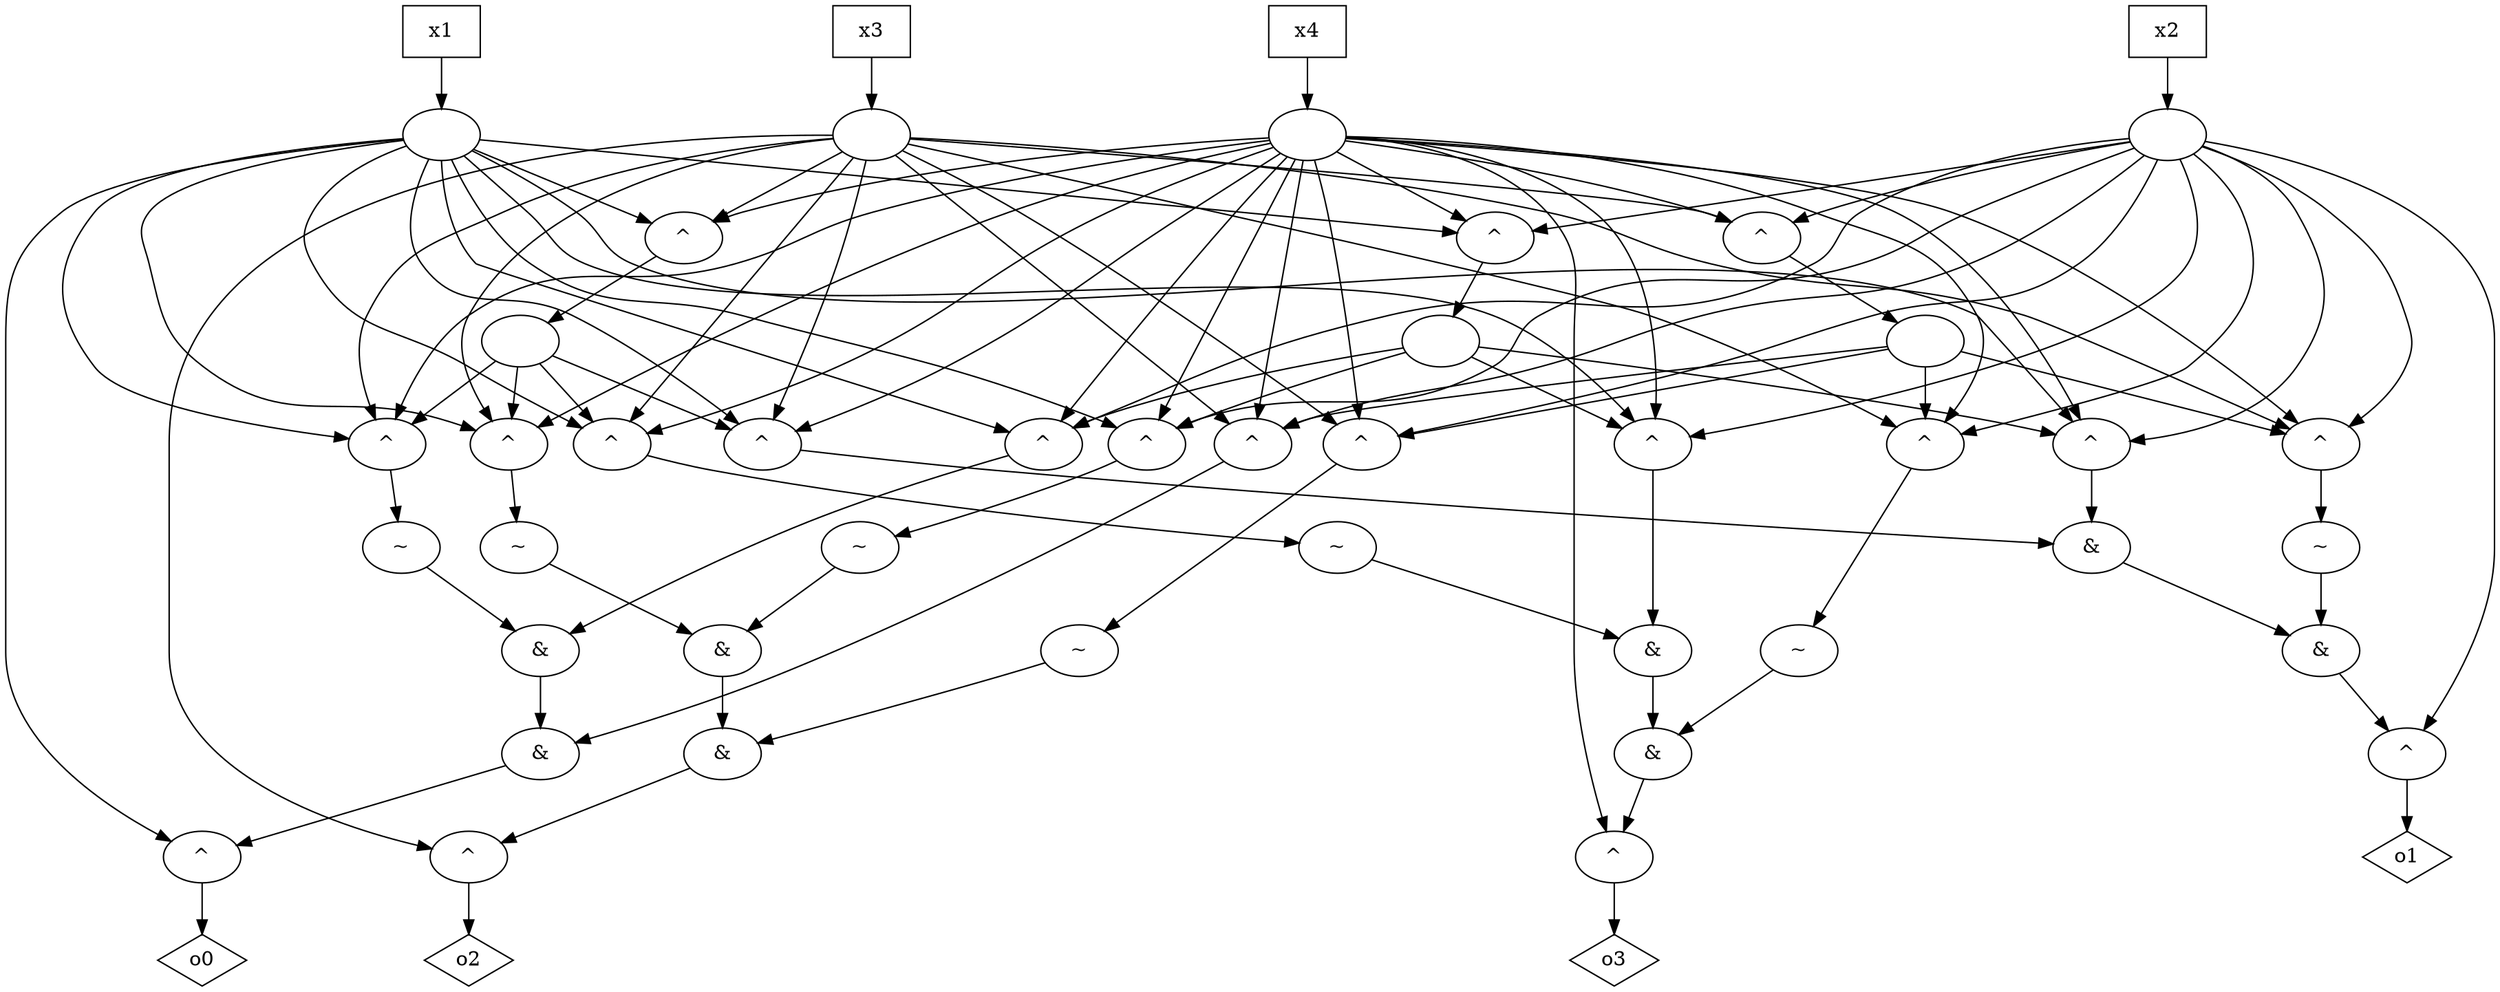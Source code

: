 digraph G {
n0 [label="o0",shape="diamond"];
n1 [label="^"];
n2 [label="&"];
n3 [label="&"];
n4 [label="^"];
n7 [label=""];
n11 [label="^"];
n14 [label=""];
n19 [label="^"];
n22 [label=""];
n27 [label="o1",shape="diamond"];
n28 [label="^"];
n29 [label="&"];
n30 [label="&"];
n31 [label="^"];
n39 [label="^"];
n46 [label="^"];
n54 [label="o2",shape="diamond"];
n55 [label="^"];
n56 [label="&"];
n57 [label="&"];
n58 [label="~"];
n59 [label="^"];
n66 [label="^"];
n73 [label="^"];
n81 [label="o3",shape="diamond"];
n82 [label="^"];
n83 [label="&"];
n84 [label="&"];
n85 [label="^"];
n92 [label="^"];
n99 [label="^"];
n124 [label="^"];
n126 [label=""];
n127 [label=""];
n128 [label=""];
n130 [label="^"];
n133 [label=""];
n139 [label="^"];
n132 [label="x1",shape="box"];
n141 [label="x2",shape="box"];
n134 [label="x4",shape="box"];
n137 [label="x3",shape="box"];
n12 [label="~"];
n6 [label="~"];
n5 [label="~"];
n13 [label="~"];
n10 [label="~"];
n15 [label="~"];
n1 -> n0
n2 -> n1
n3 -> n2
n4 -> n3
n7 -> n4
n7 -> n59
n7 -> n31
n7 -> n85
n11 -> n12
n14 -> n66
n14 -> n11
n14 -> n39
n14 -> n92
n19 -> n2
n22 -> n73
n22 -> n19
n22 -> n46
n22 -> n99
n28 -> n27
n29 -> n28
n30 -> n29
n31 -> n30
n39 -> n30
n46 -> n6
n55 -> n54
n56 -> n55
n57 -> n56
n58 -> n57
n59 -> n58
n66 -> n5
n73 -> n13
n82 -> n81
n83 -> n82
n84 -> n83
n85 -> n84
n92 -> n10
n99 -> n15
n124 -> n7
n126 -> n31
n126 -> n39
n126 -> n59
n126 -> n85
n126 -> n92
n126 -> n11
n126 -> n66
n126 -> n4
n126 -> n124
n126 -> n1
n126 -> n130
n127 -> n19
n127 -> n46
n127 -> n85
n127 -> n99
n127 -> n73
n127 -> n4
n127 -> n31
n127 -> n59
n127 -> n139
n127 -> n28
n127 -> n124
n128 -> n130
n128 -> n11
n128 -> n19
n128 -> n31
n128 -> n46
n128 -> n99
n128 -> n124
n128 -> n139
n128 -> n66
n128 -> n85
n128 -> n4
n128 -> n39
n128 -> n59
n128 -> n73
n128 -> n82
n128 -> n92
n130 -> n14
n133 -> n73
n133 -> n139
n133 -> n39
n133 -> n92
n133 -> n130
n133 -> n19
n133 -> n46
n133 -> n99
n133 -> n11
n133 -> n55
n133 -> n66
n139 -> n22
n132 -> n126
n141 -> n127
n134 -> n128
n137 -> n133
n12 -> n3
n6 -> n29
n5 -> n57
n13 -> n56
n10 -> n84
n15 -> n83
}